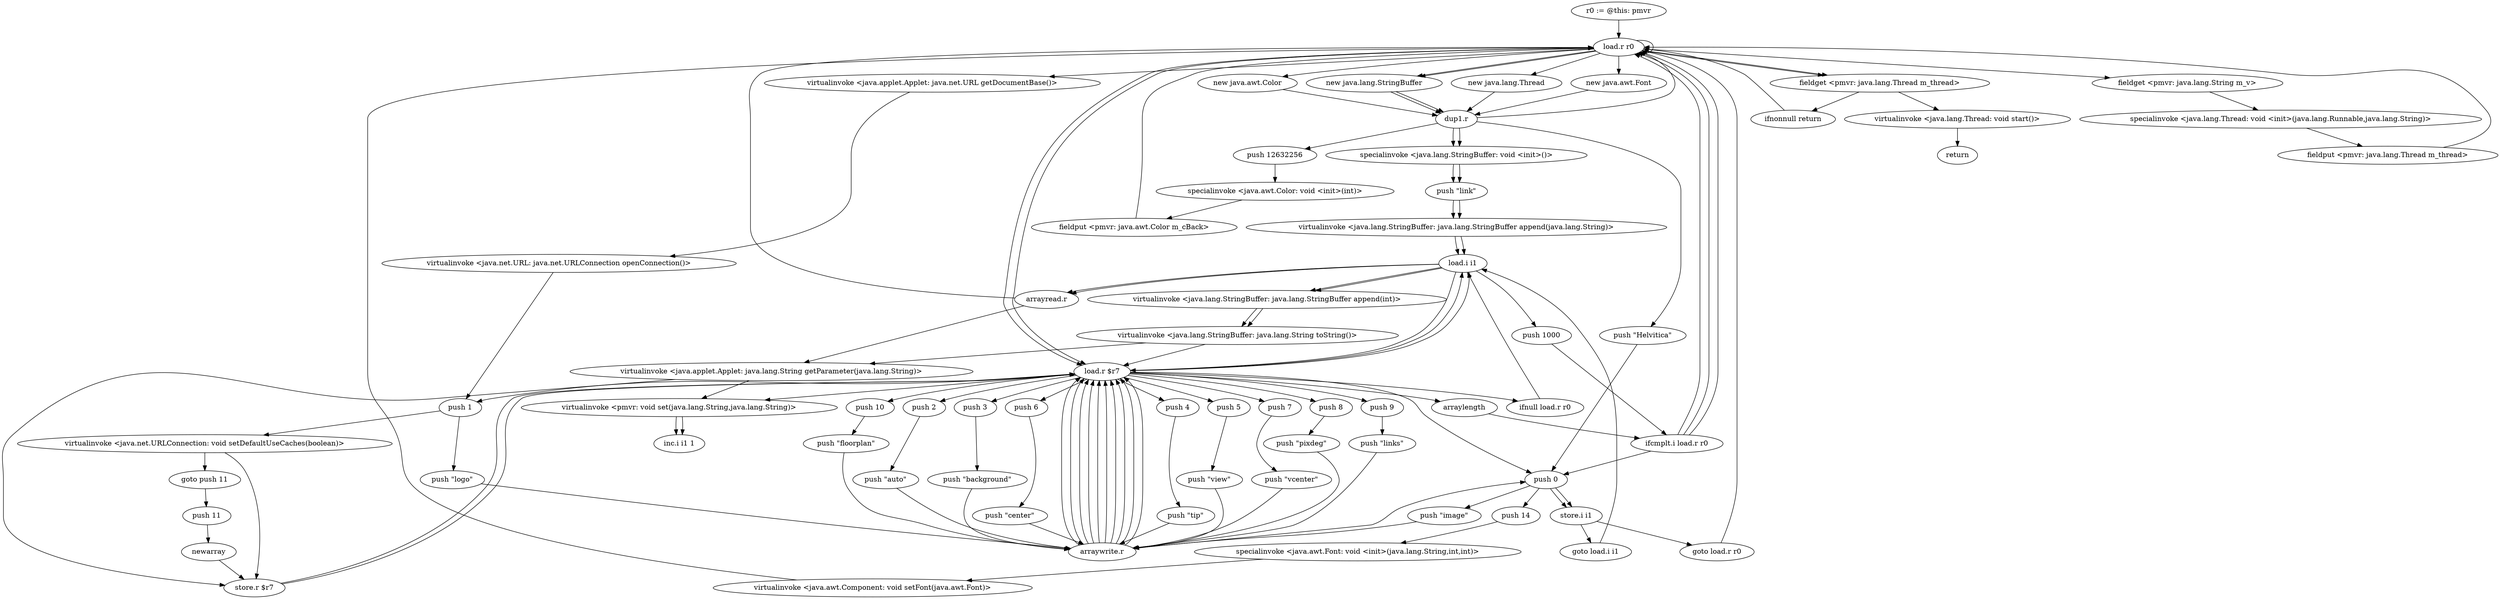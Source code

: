 digraph "" {
    "r0 := @this: pmvr"
    "load.r r0"
    "r0 := @this: pmvr"->"load.r r0";
    "new java.awt.Font"
    "load.r r0"->"new java.awt.Font";
    "dup1.r"
    "new java.awt.Font"->"dup1.r";
    "push \"Helvitica\""
    "dup1.r"->"push \"Helvitica\"";
    "push 0"
    "push \"Helvitica\""->"push 0";
    "push 14"
    "push 0"->"push 14";
    "specialinvoke <java.awt.Font: void <init>(java.lang.String,int,int)>"
    "push 14"->"specialinvoke <java.awt.Font: void <init>(java.lang.String,int,int)>";
    "virtualinvoke <java.awt.Component: void setFont(java.awt.Font)>"
    "specialinvoke <java.awt.Font: void <init>(java.lang.String,int,int)>"->"virtualinvoke <java.awt.Component: void setFont(java.awt.Font)>";
    "virtualinvoke <java.awt.Component: void setFont(java.awt.Font)>"->"load.r r0";
    "new java.awt.Color"
    "load.r r0"->"new java.awt.Color";
    "new java.awt.Color"->"dup1.r";
    "push 12632256"
    "dup1.r"->"push 12632256";
    "specialinvoke <java.awt.Color: void <init>(int)>"
    "push 12632256"->"specialinvoke <java.awt.Color: void <init>(int)>";
    "fieldput <pmvr: java.awt.Color m_cBack>"
    "specialinvoke <java.awt.Color: void <init>(int)>"->"fieldput <pmvr: java.awt.Color m_cBack>";
    "fieldput <pmvr: java.awt.Color m_cBack>"->"load.r r0";
    "fieldget <pmvr: java.lang.Thread m_thread>"
    "load.r r0"->"fieldget <pmvr: java.lang.Thread m_thread>";
    "ifnonnull return"
    "fieldget <pmvr: java.lang.Thread m_thread>"->"ifnonnull return";
    "ifnonnull return"->"load.r r0";
    "virtualinvoke <java.applet.Applet: java.net.URL getDocumentBase()>"
    "load.r r0"->"virtualinvoke <java.applet.Applet: java.net.URL getDocumentBase()>";
    "virtualinvoke <java.net.URL: java.net.URLConnection openConnection()>"
    "virtualinvoke <java.applet.Applet: java.net.URL getDocumentBase()>"->"virtualinvoke <java.net.URL: java.net.URLConnection openConnection()>";
    "push 1"
    "virtualinvoke <java.net.URL: java.net.URLConnection openConnection()>"->"push 1";
    "virtualinvoke <java.net.URLConnection: void setDefaultUseCaches(boolean)>"
    "push 1"->"virtualinvoke <java.net.URLConnection: void setDefaultUseCaches(boolean)>";
    "goto push 11"
    "virtualinvoke <java.net.URLConnection: void setDefaultUseCaches(boolean)>"->"goto push 11";
    "push 11"
    "goto push 11"->"push 11";
    "newarray"
    "push 11"->"newarray";
    "store.r $r7"
    "newarray"->"store.r $r7";
    "load.r $r7"
    "store.r $r7"->"load.r $r7";
    "load.r $r7"->"push 0";
    "push \"image\""
    "push 0"->"push \"image\"";
    "arraywrite.r"
    "push \"image\""->"arraywrite.r";
    "arraywrite.r"->"load.r $r7";
    "load.r $r7"->"push 1";
    "push \"logo\""
    "push 1"->"push \"logo\"";
    "push \"logo\""->"arraywrite.r";
    "arraywrite.r"->"load.r $r7";
    "push 2"
    "load.r $r7"->"push 2";
    "push \"auto\""
    "push 2"->"push \"auto\"";
    "push \"auto\""->"arraywrite.r";
    "arraywrite.r"->"load.r $r7";
    "push 3"
    "load.r $r7"->"push 3";
    "push \"background\""
    "push 3"->"push \"background\"";
    "push \"background\""->"arraywrite.r";
    "arraywrite.r"->"load.r $r7";
    "push 4"
    "load.r $r7"->"push 4";
    "push \"tip\""
    "push 4"->"push \"tip\"";
    "push \"tip\""->"arraywrite.r";
    "arraywrite.r"->"load.r $r7";
    "push 5"
    "load.r $r7"->"push 5";
    "push \"view\""
    "push 5"->"push \"view\"";
    "push \"view\""->"arraywrite.r";
    "arraywrite.r"->"load.r $r7";
    "push 6"
    "load.r $r7"->"push 6";
    "push \"center\""
    "push 6"->"push \"center\"";
    "push \"center\""->"arraywrite.r";
    "arraywrite.r"->"load.r $r7";
    "push 7"
    "load.r $r7"->"push 7";
    "push \"vcenter\""
    "push 7"->"push \"vcenter\"";
    "push \"vcenter\""->"arraywrite.r";
    "arraywrite.r"->"load.r $r7";
    "push 8"
    "load.r $r7"->"push 8";
    "push \"pixdeg\""
    "push 8"->"push \"pixdeg\"";
    "push \"pixdeg\""->"arraywrite.r";
    "arraywrite.r"->"load.r $r7";
    "push 9"
    "load.r $r7"->"push 9";
    "push \"links\""
    "push 9"->"push \"links\"";
    "push \"links\""->"arraywrite.r";
    "arraywrite.r"->"load.r $r7";
    "push 10"
    "load.r $r7"->"push 10";
    "push \"floorplan\""
    "push 10"->"push \"floorplan\"";
    "push \"floorplan\""->"arraywrite.r";
    "arraywrite.r"->"push 0";
    "store.i i1"
    "push 0"->"store.i i1";
    "goto load.i i1"
    "store.i i1"->"goto load.i i1";
    "load.i i1"
    "goto load.i i1"->"load.i i1";
    "load.i i1"->"load.r $r7";
    "arraylength"
    "load.r $r7"->"arraylength";
    "ifcmplt.i load.r r0"
    "arraylength"->"ifcmplt.i load.r r0";
    "ifcmplt.i load.r r0"->"push 0";
    "push 0"->"store.i i1";
    "goto load.r r0"
    "store.i i1"->"goto load.r r0";
    "goto load.r r0"->"load.r r0";
    "new java.lang.StringBuffer"
    "load.r r0"->"new java.lang.StringBuffer";
    "new java.lang.StringBuffer"->"dup1.r";
    "specialinvoke <java.lang.StringBuffer: void <init>()>"
    "dup1.r"->"specialinvoke <java.lang.StringBuffer: void <init>()>";
    "push \"link\""
    "specialinvoke <java.lang.StringBuffer: void <init>()>"->"push \"link\"";
    "virtualinvoke <java.lang.StringBuffer: java.lang.StringBuffer append(java.lang.String)>"
    "push \"link\""->"virtualinvoke <java.lang.StringBuffer: java.lang.StringBuffer append(java.lang.String)>";
    "virtualinvoke <java.lang.StringBuffer: java.lang.StringBuffer append(java.lang.String)>"->"load.i i1";
    "virtualinvoke <java.lang.StringBuffer: java.lang.StringBuffer append(int)>"
    "load.i i1"->"virtualinvoke <java.lang.StringBuffer: java.lang.StringBuffer append(int)>";
    "virtualinvoke <java.lang.StringBuffer: java.lang.String toString()>"
    "virtualinvoke <java.lang.StringBuffer: java.lang.StringBuffer append(int)>"->"virtualinvoke <java.lang.StringBuffer: java.lang.String toString()>";
    "virtualinvoke <java.applet.Applet: java.lang.String getParameter(java.lang.String)>"
    "virtualinvoke <java.lang.StringBuffer: java.lang.String toString()>"->"virtualinvoke <java.applet.Applet: java.lang.String getParameter(java.lang.String)>";
    "virtualinvoke <java.applet.Applet: java.lang.String getParameter(java.lang.String)>"->"store.r $r7";
    "store.r $r7"->"load.r $r7";
    "ifnull load.r r0"
    "load.r $r7"->"ifnull load.r r0";
    "ifnull load.r r0"->"load.i i1";
    "push 1000"
    "load.i i1"->"push 1000";
    "push 1000"->"ifcmplt.i load.r r0";
    "ifcmplt.i load.r r0"->"load.r r0";
    "new java.lang.Thread"
    "load.r r0"->"new java.lang.Thread";
    "new java.lang.Thread"->"dup1.r";
    "dup1.r"->"load.r r0";
    "load.r r0"->"load.r r0";
    "fieldget <pmvr: java.lang.String m_v>"
    "load.r r0"->"fieldget <pmvr: java.lang.String m_v>";
    "specialinvoke <java.lang.Thread: void <init>(java.lang.Runnable,java.lang.String)>"
    "fieldget <pmvr: java.lang.String m_v>"->"specialinvoke <java.lang.Thread: void <init>(java.lang.Runnable,java.lang.String)>";
    "fieldput <pmvr: java.lang.Thread m_thread>"
    "specialinvoke <java.lang.Thread: void <init>(java.lang.Runnable,java.lang.String)>"->"fieldput <pmvr: java.lang.Thread m_thread>";
    "fieldput <pmvr: java.lang.Thread m_thread>"->"load.r r0";
    "load.r r0"->"fieldget <pmvr: java.lang.Thread m_thread>";
    "virtualinvoke <java.lang.Thread: void start()>"
    "fieldget <pmvr: java.lang.Thread m_thread>"->"virtualinvoke <java.lang.Thread: void start()>";
    "return"
    "virtualinvoke <java.lang.Thread: void start()>"->"return";
    "ifcmplt.i load.r r0"->"load.r r0";
    "load.r r0"->"new java.lang.StringBuffer";
    "new java.lang.StringBuffer"->"dup1.r";
    "dup1.r"->"specialinvoke <java.lang.StringBuffer: void <init>()>";
    "specialinvoke <java.lang.StringBuffer: void <init>()>"->"push \"link\"";
    "push \"link\""->"virtualinvoke <java.lang.StringBuffer: java.lang.StringBuffer append(java.lang.String)>";
    "virtualinvoke <java.lang.StringBuffer: java.lang.StringBuffer append(java.lang.String)>"->"load.i i1";
    "load.i i1"->"virtualinvoke <java.lang.StringBuffer: java.lang.StringBuffer append(int)>";
    "virtualinvoke <java.lang.StringBuffer: java.lang.StringBuffer append(int)>"->"virtualinvoke <java.lang.StringBuffer: java.lang.String toString()>";
    "virtualinvoke <java.lang.StringBuffer: java.lang.String toString()>"->"load.r $r7";
    "virtualinvoke <pmvr: void set(java.lang.String,java.lang.String)>"
    "load.r $r7"->"virtualinvoke <pmvr: void set(java.lang.String,java.lang.String)>";
    "inc.i i1 1"
    "virtualinvoke <pmvr: void set(java.lang.String,java.lang.String)>"->"inc.i i1 1";
    "ifcmplt.i load.r r0"->"load.r r0";
    "load.r r0"->"load.r $r7";
    "load.r $r7"->"load.i i1";
    "arrayread.r"
    "load.i i1"->"arrayread.r";
    "arrayread.r"->"load.r r0";
    "load.r r0"->"load.r $r7";
    "load.r $r7"->"load.i i1";
    "load.i i1"->"arrayread.r";
    "arrayread.r"->"virtualinvoke <java.applet.Applet: java.lang.String getParameter(java.lang.String)>";
    "virtualinvoke <java.applet.Applet: java.lang.String getParameter(java.lang.String)>"->"virtualinvoke <pmvr: void set(java.lang.String,java.lang.String)>";
    "virtualinvoke <pmvr: void set(java.lang.String,java.lang.String)>"->"inc.i i1 1";
    "virtualinvoke <java.net.URLConnection: void setDefaultUseCaches(boolean)>"->"store.r $r7";
}
